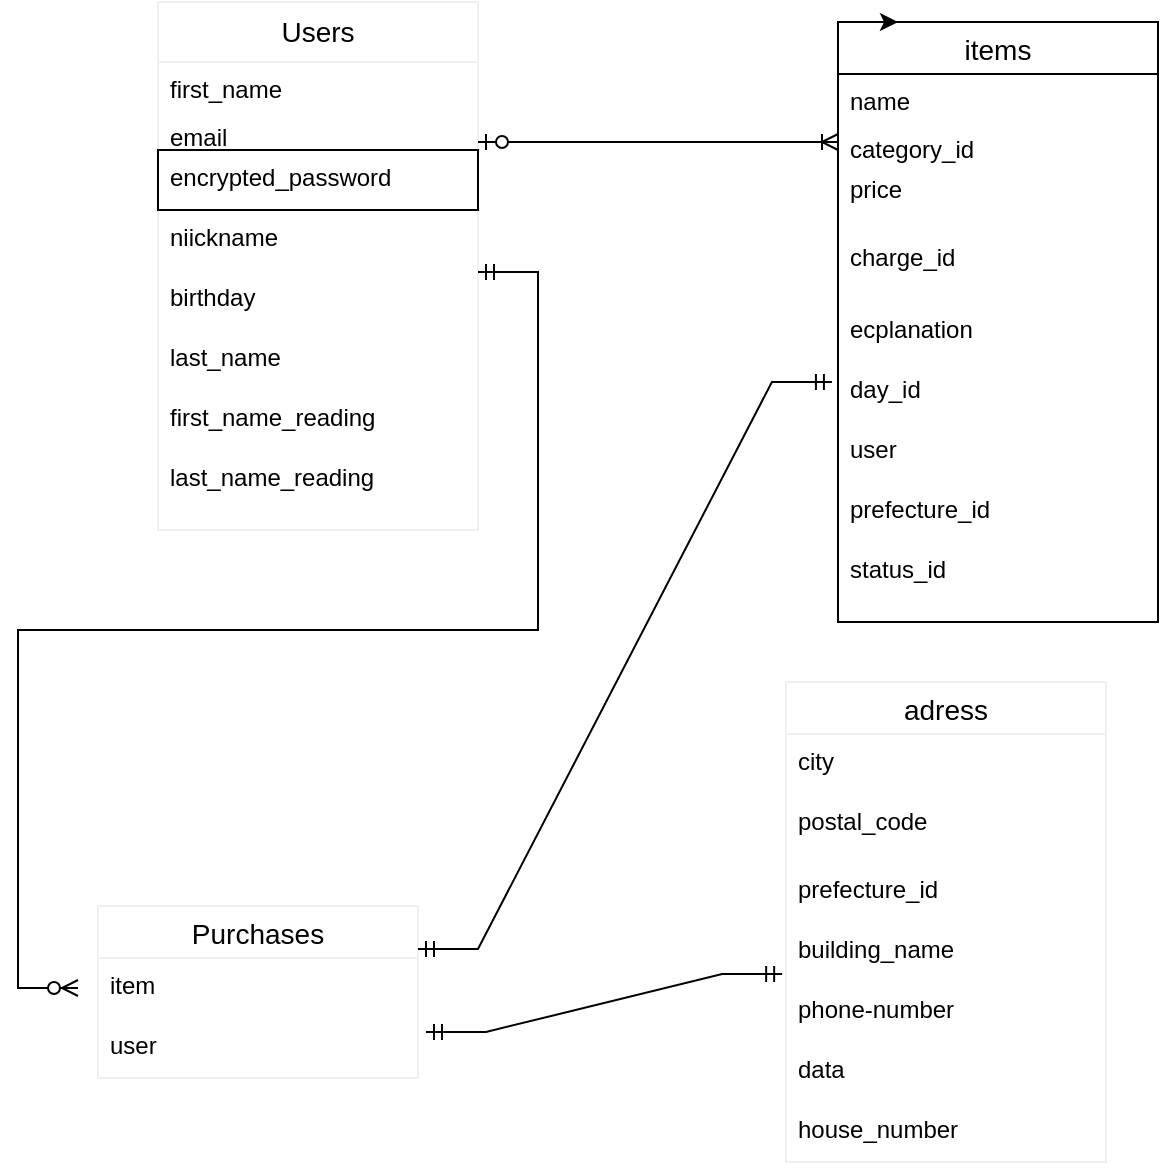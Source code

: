 <mxfile>
    <diagram id="EaTkEM5Exu-F7CQbZH9c" name="ページ1">
        <mxGraphModel dx="570" dy="570" grid="1" gridSize="10" guides="1" tooltips="1" connect="1" arrows="0" fold="1" page="1" pageScale="1" pageWidth="827" pageHeight="1169" math="0" shadow="0">
            <root>
                <mxCell id="0"/>
                <mxCell id="1" parent="0"/>
                <mxCell id="56" value="Purchases" style="swimlane;fontStyle=0;childLayout=stackLayout;horizontal=1;startSize=26;horizontalStack=0;resizeParent=1;resizeParentMax=0;resizeLast=0;collapsible=1;marginBottom=0;align=center;fontSize=14;strokeColor=#F0F0F0;strokeWidth=1;fillColor=none;" vertex="1" parent="1">
                    <mxGeometry x="70" y="542" width="160" height="86" as="geometry"/>
                </mxCell>
                <mxCell id="57" value="item" style="text;strokeColor=none;fillColor=none;spacingLeft=4;spacingRight=4;overflow=hidden;rotatable=0;points=[[0,0.5],[1,0.5]];portConstraint=eastwest;fontSize=12;" vertex="1" parent="56">
                    <mxGeometry y="26" width="160" height="30" as="geometry"/>
                </mxCell>
                <mxCell id="90" value="user&#10;" style="text;strokeColor=none;fillColor=none;spacingLeft=4;spacingRight=4;overflow=hidden;rotatable=0;points=[[0,0.5],[1,0.5]];portConstraint=eastwest;fontSize=12;labelBackgroundColor=default;" vertex="1" parent="56">
                    <mxGeometry y="56" width="160" height="30" as="geometry"/>
                </mxCell>
                <mxCell id="60" value="adress" style="swimlane;fontStyle=0;childLayout=stackLayout;horizontal=1;startSize=26;horizontalStack=0;resizeParent=1;resizeParentMax=0;resizeLast=0;collapsible=1;marginBottom=0;align=center;fontSize=14;strokeColor=#F0F0F0;strokeWidth=1;fillColor=none;" vertex="1" parent="1">
                    <mxGeometry x="414" y="430" width="160" height="240" as="geometry"/>
                </mxCell>
                <mxCell id="130" value="city&#10;" style="text;strokeColor=none;fillColor=none;spacingLeft=4;spacingRight=4;overflow=hidden;rotatable=0;points=[[0,0.5],[1,0.5]];portConstraint=eastwest;fontSize=12;labelBackgroundColor=default;" vertex="1" parent="60">
                    <mxGeometry y="26" width="160" height="30" as="geometry"/>
                </mxCell>
                <mxCell id="61" value="postal_code" style="text;strokeColor=none;fillColor=none;spacingLeft=4;spacingRight=4;overflow=hidden;rotatable=0;points=[[0,0.5],[1,0.5]];portConstraint=eastwest;fontSize=12;" vertex="1" parent="60">
                    <mxGeometry y="56" width="160" height="34" as="geometry"/>
                </mxCell>
                <mxCell id="132" value="prefecture_id&#10;" style="text;strokeColor=none;fillColor=none;spacingLeft=4;spacingRight=4;overflow=hidden;rotatable=0;points=[[0,0.5],[1,0.5]];portConstraint=eastwest;fontSize=12;labelBackgroundColor=default;" vertex="1" parent="60">
                    <mxGeometry y="90" width="160" height="30" as="geometry"/>
                </mxCell>
                <mxCell id="129" value="building_name" style="text;strokeColor=none;fillColor=none;spacingLeft=4;spacingRight=4;overflow=hidden;rotatable=0;points=[[0,0.5],[1,0.5]];portConstraint=eastwest;fontSize=12;labelBackgroundColor=default;" vertex="1" parent="60">
                    <mxGeometry y="120" width="160" height="30" as="geometry"/>
                </mxCell>
                <mxCell id="140" value="phone-number" style="text;strokeColor=none;fillColor=none;spacingLeft=4;spacingRight=4;overflow=hidden;rotatable=0;points=[[0,0.5],[1,0.5]];portConstraint=eastwest;fontSize=12;labelBackgroundColor=default;" vertex="1" parent="60">
                    <mxGeometry y="150" width="160" height="30" as="geometry"/>
                </mxCell>
                <mxCell id="141" value="data" style="text;strokeColor=none;fillColor=none;spacingLeft=4;spacingRight=4;overflow=hidden;rotatable=0;points=[[0,0.5],[1,0.5]];portConstraint=eastwest;fontSize=12;labelBackgroundColor=default;" vertex="1" parent="60">
                    <mxGeometry y="180" width="160" height="30" as="geometry"/>
                </mxCell>
                <mxCell id="63" value="house_number" style="text;strokeColor=none;fillColor=none;spacingLeft=4;spacingRight=4;overflow=hidden;rotatable=0;points=[[0,0.5],[1,0.5]];portConstraint=eastwest;fontSize=12;" vertex="1" parent="60">
                    <mxGeometry y="210" width="160" height="30" as="geometry"/>
                </mxCell>
                <mxCell id="66" value="Users&#10;" style="swimlane;fontStyle=0;childLayout=stackLayout;horizontal=1;startSize=30;horizontalStack=0;resizeParent=1;resizeParentMax=0;resizeLast=0;collapsible=1;marginBottom=0;align=center;fontSize=14;strokeColor=#F0F0F0;strokeWidth=1;fillColor=none;verticalAlign=top;" vertex="1" parent="1">
                    <mxGeometry x="100" y="90" width="160" height="264" as="geometry"/>
                </mxCell>
                <mxCell id="67" value="first_name" style="text;strokeColor=none;fillColor=none;spacingLeft=4;spacingRight=4;overflow=hidden;rotatable=0;points=[[0,0.5],[1,0.5]];portConstraint=eastwest;fontSize=12;" vertex="1" parent="66">
                    <mxGeometry y="30" width="160" height="24" as="geometry"/>
                </mxCell>
                <mxCell id="68" value="email" style="text;strokeColor=none;fillColor=none;spacingLeft=4;spacingRight=4;overflow=hidden;rotatable=0;points=[[0,0.5],[1,0.5]];portConstraint=eastwest;fontSize=12;" vertex="1" parent="66">
                    <mxGeometry y="54" width="160" height="20" as="geometry"/>
                </mxCell>
                <mxCell id="124" value="encrypted_password" style="text;strokeColor=default;fillColor=none;spacingLeft=4;spacingRight=4;overflow=hidden;rotatable=0;points=[[0,0.5],[1,0.5]];portConstraint=eastwest;fontSize=12;verticalAlign=top;" vertex="1" parent="66">
                    <mxGeometry y="74" width="160" height="30" as="geometry"/>
                </mxCell>
                <mxCell id="91" value="niickname" style="text;strokeColor=none;fillColor=none;spacingLeft=4;spacingRight=4;overflow=hidden;rotatable=0;points=[[0,0.5],[1,0.5]];portConstraint=eastwest;fontSize=12;labelBackgroundColor=default;" vertex="1" parent="66">
                    <mxGeometry y="104" width="160" height="30" as="geometry"/>
                </mxCell>
                <mxCell id="94" value="birthday" style="text;strokeColor=none;fillColor=none;spacingLeft=4;spacingRight=4;overflow=hidden;rotatable=0;points=[[0,0.5],[1,0.5]];portConstraint=eastwest;fontSize=12;labelBackgroundColor=default;" vertex="1" parent="66">
                    <mxGeometry y="134" width="160" height="30" as="geometry"/>
                </mxCell>
                <mxCell id="123" value="last_name&#10;" style="text;strokeColor=none;fillColor=none;spacingLeft=4;spacingRight=4;overflow=hidden;rotatable=0;points=[[0,0.5],[1,0.5]];portConstraint=eastwest;fontSize=12;labelBackgroundColor=default;" vertex="1" parent="66">
                    <mxGeometry y="164" width="160" height="30" as="geometry"/>
                </mxCell>
                <mxCell id="122" value="first_name_reading" style="text;strokeColor=none;fillColor=none;spacingLeft=4;spacingRight=4;overflow=hidden;rotatable=0;points=[[0,0.5],[1,0.5]];portConstraint=eastwest;fontSize=12;labelBackgroundColor=default;" vertex="1" parent="66">
                    <mxGeometry y="194" width="160" height="30" as="geometry"/>
                </mxCell>
                <mxCell id="120" value="last_name_reading" style="text;strokeColor=none;fillColor=none;spacingLeft=4;spacingRight=4;overflow=hidden;rotatable=0;points=[[0,0.5],[1,0.5]];portConstraint=eastwest;fontSize=12;labelBackgroundColor=default;" vertex="1" parent="66">
                    <mxGeometry y="224" width="160" height="40" as="geometry"/>
                </mxCell>
                <mxCell id="86" value="" style="edgeStyle=entityRelationEdgeStyle;fontSize=12;html=1;endArrow=ERoneToMany;startArrow=ERzeroToOne;entryX=0;entryY=0.5;entryDx=0;entryDy=0;" edge="1" parent="1" target="106">
                    <mxGeometry width="100" height="100" relative="1" as="geometry">
                        <mxPoint x="260" y="160" as="sourcePoint"/>
                        <mxPoint x="470" y="160" as="targetPoint"/>
                    </mxGeometry>
                </mxCell>
                <mxCell id="134" style="edgeStyle=none;rounded=0;html=1;exitX=0;exitY=0;exitDx=0;exitDy=0;targetPerimeterSpacing=1;" edge="1" parent="1" source="101">
                    <mxGeometry relative="1" as="geometry">
                        <mxPoint x="470" y="100" as="targetPoint"/>
                    </mxGeometry>
                </mxCell>
                <mxCell id="101" value="items" style="swimlane;fontStyle=0;childLayout=stackLayout;horizontal=1;startSize=26;horizontalStack=0;resizeParent=1;resizeParentMax=0;resizeLast=0;collapsible=1;marginBottom=0;align=center;fontSize=14;labelBackgroundColor=default;strokeColor=default;strokeWidth=1;fillColor=none;" vertex="1" parent="1">
                    <mxGeometry x="440" y="100" width="160" height="300" as="geometry"/>
                </mxCell>
                <mxCell id="102" value="name" style="text;strokeColor=none;fillColor=none;spacingLeft=4;spacingRight=4;overflow=hidden;rotatable=0;points=[[0,0.5],[1,0.5]];portConstraint=eastwest;fontSize=12;labelBackgroundColor=default;" vertex="1" parent="101">
                    <mxGeometry y="26" width="160" height="24" as="geometry"/>
                </mxCell>
                <mxCell id="106" value="category_id" style="text;strokeColor=none;fillColor=none;spacingLeft=4;spacingRight=4;overflow=hidden;rotatable=0;points=[[0,0.5],[1,0.5]];portConstraint=eastwest;fontSize=12;labelBackgroundColor=default;" vertex="1" parent="101">
                    <mxGeometry y="50" width="160" height="20" as="geometry"/>
                </mxCell>
                <mxCell id="104" value="price" style="text;strokeColor=none;fillColor=none;spacingLeft=4;spacingRight=4;overflow=hidden;rotatable=0;points=[[0,0.5],[1,0.5]];portConstraint=eastwest;fontSize=12;labelBackgroundColor=default;" vertex="1" parent="101">
                    <mxGeometry y="70" width="160" height="34" as="geometry"/>
                </mxCell>
                <mxCell id="105" value="charge_id&#10;" style="text;strokeColor=none;fillColor=none;spacingLeft=4;spacingRight=4;overflow=hidden;rotatable=0;points=[[0,0.5],[1,0.5]];portConstraint=eastwest;fontSize=12;labelBackgroundColor=default;" vertex="1" parent="101">
                    <mxGeometry y="104" width="160" height="36" as="geometry"/>
                </mxCell>
                <mxCell id="135" value="ecplanation" style="text;strokeColor=none;fillColor=none;spacingLeft=4;spacingRight=4;overflow=hidden;rotatable=0;points=[[0,0.5],[1,0.5]];portConstraint=eastwest;fontSize=12;labelBackgroundColor=default;" vertex="1" parent="101">
                    <mxGeometry y="140" width="160" height="30" as="geometry"/>
                </mxCell>
                <mxCell id="136" value="day_id" style="text;strokeColor=none;fillColor=none;spacingLeft=4;spacingRight=4;overflow=hidden;rotatable=0;points=[[0,0.5],[1,0.5]];portConstraint=eastwest;fontSize=12;labelBackgroundColor=default;" vertex="1" parent="101">
                    <mxGeometry y="170" width="160" height="30" as="geometry"/>
                </mxCell>
                <mxCell id="137" value="user" style="text;strokeColor=none;fillColor=none;spacingLeft=4;spacingRight=4;overflow=hidden;rotatable=0;points=[[0,0.5],[1,0.5]];portConstraint=eastwest;fontSize=12;labelBackgroundColor=default;" vertex="1" parent="101">
                    <mxGeometry y="200" width="160" height="30" as="geometry"/>
                </mxCell>
                <mxCell id="139" value="prefecture_id" style="text;strokeColor=none;fillColor=none;spacingLeft=4;spacingRight=4;overflow=hidden;rotatable=0;points=[[0,0.5],[1,0.5]];portConstraint=eastwest;fontSize=12;labelBackgroundColor=default;" vertex="1" parent="101">
                    <mxGeometry y="230" width="160" height="30" as="geometry"/>
                </mxCell>
                <mxCell id="126" value="status_id" style="text;strokeColor=none;fillColor=none;spacingLeft=4;spacingRight=4;overflow=hidden;rotatable=0;points=[[0,0.5],[1,0.5]];portConstraint=eastwest;fontSize=12;labelBackgroundColor=default;" vertex="1" parent="101">
                    <mxGeometry y="260" width="160" height="40" as="geometry"/>
                </mxCell>
                <mxCell id="110" value="" style="edgeStyle=entityRelationEdgeStyle;fontSize=12;html=1;endArrow=ERmandOne;startArrow=ERmandOne;rounded=0;entryX=-0.012;entryY=0.867;entryDx=0;entryDy=0;exitX=1.025;exitY=0.233;exitDx=0;exitDy=0;exitPerimeter=0;entryPerimeter=0;" edge="1" parent="1" source="90" target="129">
                    <mxGeometry width="100" height="100" relative="1" as="geometry">
                        <mxPoint x="240" y="610" as="sourcePoint"/>
                        <mxPoint x="480" y="715" as="targetPoint"/>
                    </mxGeometry>
                </mxCell>
                <mxCell id="115" value="" style="edgeStyle=entityRelationEdgeStyle;fontSize=12;html=1;endArrow=ERzeroToMany;startArrow=ERmandOne;targetPerimeterSpacing=1;rounded=0;" edge="1" parent="1">
                    <mxGeometry width="100" height="100" relative="1" as="geometry">
                        <mxPoint x="260" y="225" as="sourcePoint"/>
                        <mxPoint x="60" y="583" as="targetPoint"/>
                    </mxGeometry>
                </mxCell>
                <mxCell id="117" value="" style="edgeStyle=entityRelationEdgeStyle;fontSize=12;html=1;endArrow=ERmandOne;startArrow=ERmandOne;rounded=0;targetPerimeterSpacing=1;exitX=1;exitY=0.25;exitDx=0;exitDy=0;entryX=-0.019;entryY=0.933;entryDx=0;entryDy=0;entryPerimeter=0;" edge="1" parent="1" source="56">
                    <mxGeometry width="100" height="100" relative="1" as="geometry">
                        <mxPoint x="240" y="551" as="sourcePoint"/>
                        <mxPoint x="436.96" y="279.99" as="targetPoint"/>
                    </mxGeometry>
                </mxCell>
            </root>
        </mxGraphModel>
    </diagram>
</mxfile>